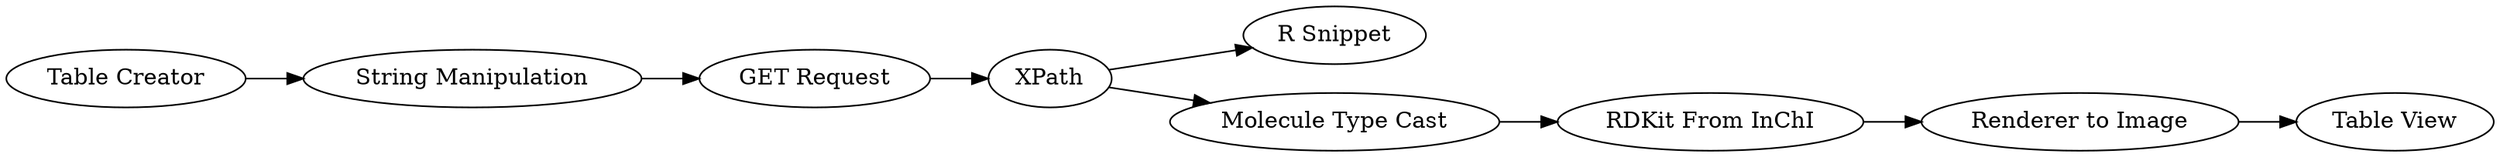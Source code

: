 digraph {
	"-3793265429273886161_71" [label="String Manipulation"]
	"-3793265429273886161_72" [label=XPath]
	"-3793265429273886161_278" [label="R Snippet"]
	"-3793265429273886161_70" [label="Table Creator"]
	"-3793265429273886161_274" [label="Renderer to Image"]
	"-3793265429273886161_27" [label="Table View"]
	"-3793265429273886161_279" [label="RDKit From InChI"]
	"-3793265429273886161_273" [label="Molecule Type Cast"]
	"-3793265429273886161_28" [label="GET Request"]
	"-3793265429273886161_71" -> "-3793265429273886161_28"
	"-3793265429273886161_72" -> "-3793265429273886161_278"
	"-3793265429273886161_72" -> "-3793265429273886161_273"
	"-3793265429273886161_28" -> "-3793265429273886161_72"
	"-3793265429273886161_274" -> "-3793265429273886161_27"
	"-3793265429273886161_279" -> "-3793265429273886161_274"
	"-3793265429273886161_70" -> "-3793265429273886161_71"
	"-3793265429273886161_273" -> "-3793265429273886161_279"
	rankdir=LR
}
